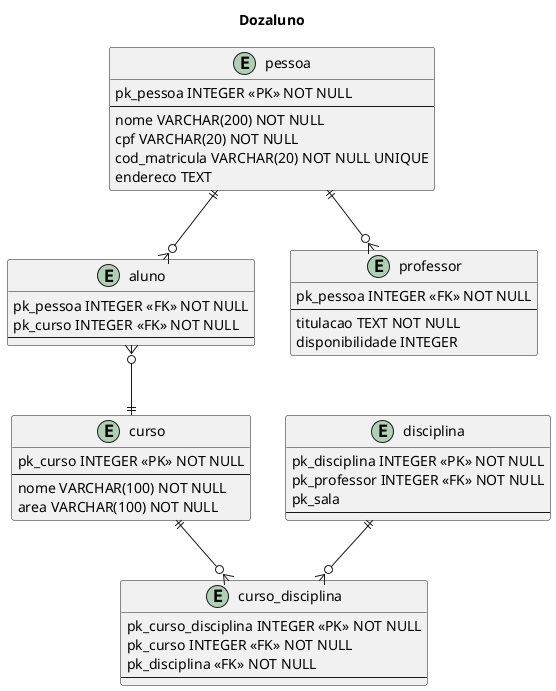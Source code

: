 @startuml Dozaluno

title Dozaluno

entity pessoa{
    pk_pessoa INTEGER <<PK>> NOT NULL
    --
    nome VARCHAR(200) NOT NULL
    cpf VARCHAR(20) NOT NULL
    cod_matricula VARCHAR(20) NOT NULL UNIQUE
    endereco TEXT
}

entity aluno{
    pk_pessoa INTEGER <<FK>> NOT NULL
    pk_curso INTEGER <<FK>> NOT NULL
    --
}

entity professor{
    pk_pessoa INTEGER <<FK>> NOT NULL
    --
    titulacao TEXT NOT NULL
    disponibilidade INTEGER
}

entity curso{
    pk_curso INTEGER <<PK>> NOT NULL
    --
    nome VARCHAR(100) NOT NULL
    area VARCHAR(100) NOT NULL
}

entity disciplina{
    pk_disciplina INTEGER <<PK>> NOT NULL
    pk_professor INTEGER <<FK>> NOT NULL
    pk_sala
    --
}

entity curso_disciplina{
    pk_curso_disciplina INTEGER <<PK>> NOT NULL
    pk_curso INTEGER <<FK>> NOT NULL
    pk_disciplina <<FK>> NOT NULL
    --
}



pessoa ||--o{ aluno
pessoa ||--o{ professor
aluno }o--|| curso

curso ||--o{ curso_disciplina
disciplina ||--o{ curso_disciplina
@enduml 